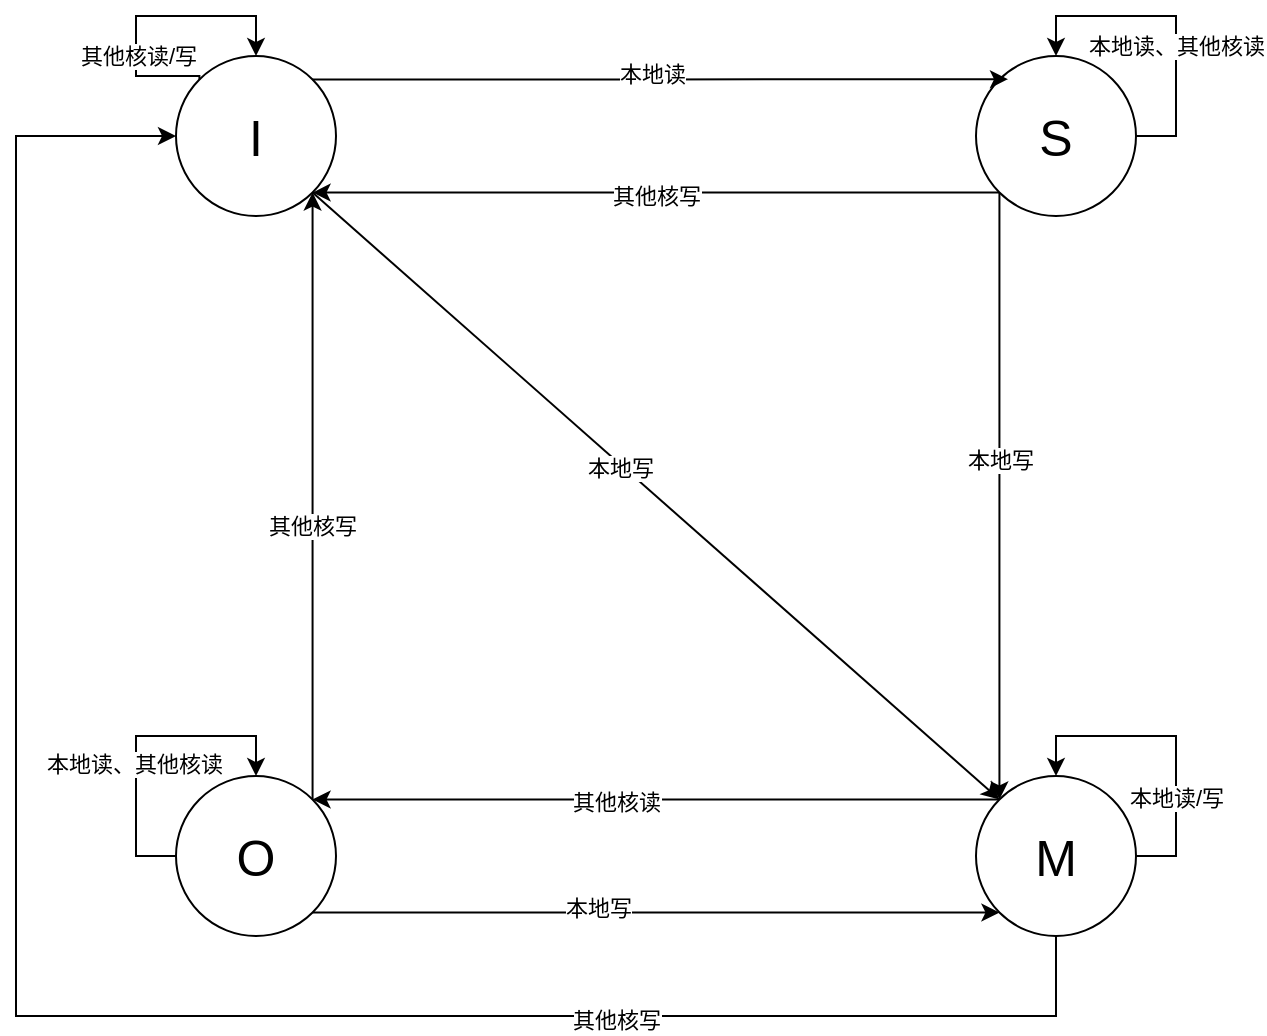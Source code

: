 <mxfile version="26.2.2">
  <diagram name="第 1 页" id="T9FRy5jAkJ6AT7S8Hvoi">
    <mxGraphModel dx="905" dy="781" grid="1" gridSize="10" guides="1" tooltips="1" connect="1" arrows="1" fold="1" page="1" pageScale="1" pageWidth="1169" pageHeight="827" math="0" shadow="0">
      <root>
        <mxCell id="0" />
        <mxCell id="1" parent="0" />
        <mxCell id="SfneZKJcO7ZzZr0w5fzV-15" style="rounded=0;orthogonalLoop=1;jettySize=auto;html=1;exitX=1;exitY=1;exitDx=0;exitDy=0;entryX=0;entryY=0;entryDx=0;entryDy=0;" edge="1" parent="1" source="SfneZKJcO7ZzZr0w5fzV-1" target="SfneZKJcO7ZzZr0w5fzV-5">
          <mxGeometry relative="1" as="geometry" />
        </mxCell>
        <mxCell id="SfneZKJcO7ZzZr0w5fzV-16" value="本地写" style="edgeLabel;html=1;align=center;verticalAlign=middle;resizable=0;points=[];" vertex="1" connectable="0" parent="SfneZKJcO7ZzZr0w5fzV-15">
          <mxGeometry x="-0.102" y="-2" relative="1" as="geometry">
            <mxPoint as="offset" />
          </mxGeometry>
        </mxCell>
        <mxCell id="SfneZKJcO7ZzZr0w5fzV-1" value="&lt;font style=&quot;font-size: 25px;&quot;&gt;I&lt;/font&gt;" style="ellipse;whiteSpace=wrap;html=1;aspect=fixed;" vertex="1" parent="1">
          <mxGeometry x="240" y="120" width="80" height="80" as="geometry" />
        </mxCell>
        <mxCell id="SfneZKJcO7ZzZr0w5fzV-17" style="edgeStyle=orthogonalEdgeStyle;rounded=0;orthogonalLoop=1;jettySize=auto;html=1;exitX=0;exitY=1;exitDx=0;exitDy=0;entryX=1;entryY=1;entryDx=0;entryDy=0;" edge="1" parent="1" source="SfneZKJcO7ZzZr0w5fzV-2" target="SfneZKJcO7ZzZr0w5fzV-1">
          <mxGeometry relative="1" as="geometry" />
        </mxCell>
        <mxCell id="SfneZKJcO7ZzZr0w5fzV-18" value="其他核写" style="edgeLabel;html=1;align=center;verticalAlign=middle;resizable=0;points=[];" vertex="1" connectable="0" parent="SfneZKJcO7ZzZr0w5fzV-17">
          <mxGeometry x="-0.002" y="1" relative="1" as="geometry">
            <mxPoint as="offset" />
          </mxGeometry>
        </mxCell>
        <mxCell id="SfneZKJcO7ZzZr0w5fzV-2" value="&lt;font style=&quot;font-size: 25px;&quot;&gt;S&lt;/font&gt;" style="ellipse;whiteSpace=wrap;html=1;aspect=fixed;" vertex="1" parent="1">
          <mxGeometry x="640" y="120" width="80" height="80" as="geometry" />
        </mxCell>
        <mxCell id="SfneZKJcO7ZzZr0w5fzV-13" style="edgeStyle=orthogonalEdgeStyle;rounded=0;orthogonalLoop=1;jettySize=auto;html=1;exitX=0;exitY=0;exitDx=0;exitDy=0;entryX=1;entryY=0;entryDx=0;entryDy=0;" edge="1" parent="1" source="SfneZKJcO7ZzZr0w5fzV-5" target="SfneZKJcO7ZzZr0w5fzV-8">
          <mxGeometry relative="1" as="geometry" />
        </mxCell>
        <mxCell id="SfneZKJcO7ZzZr0w5fzV-14" value="其他核读" style="edgeLabel;html=1;align=center;verticalAlign=middle;resizable=0;points=[];" vertex="1" connectable="0" parent="SfneZKJcO7ZzZr0w5fzV-13">
          <mxGeometry x="0.118" y="1" relative="1" as="geometry">
            <mxPoint as="offset" />
          </mxGeometry>
        </mxCell>
        <mxCell id="SfneZKJcO7ZzZr0w5fzV-21" style="edgeStyle=orthogonalEdgeStyle;rounded=0;orthogonalLoop=1;jettySize=auto;html=1;exitX=0.5;exitY=1;exitDx=0;exitDy=0;entryX=0;entryY=0.5;entryDx=0;entryDy=0;" edge="1" parent="1" source="SfneZKJcO7ZzZr0w5fzV-5" target="SfneZKJcO7ZzZr0w5fzV-1">
          <mxGeometry relative="1" as="geometry">
            <Array as="points">
              <mxPoint x="680" y="600" />
              <mxPoint x="160" y="600" />
              <mxPoint x="160" y="160" />
            </Array>
          </mxGeometry>
        </mxCell>
        <mxCell id="SfneZKJcO7ZzZr0w5fzV-22" value="其他核写" style="edgeLabel;html=1;align=center;verticalAlign=middle;resizable=0;points=[];" vertex="1" connectable="0" parent="SfneZKJcO7ZzZr0w5fzV-21">
          <mxGeometry x="-0.518" y="2" relative="1" as="geometry">
            <mxPoint as="offset" />
          </mxGeometry>
        </mxCell>
        <mxCell id="SfneZKJcO7ZzZr0w5fzV-5" value="&lt;font style=&quot;font-size: 25px;&quot;&gt;M&lt;/font&gt;" style="ellipse;whiteSpace=wrap;html=1;aspect=fixed;" vertex="1" parent="1">
          <mxGeometry x="640" y="480" width="80" height="80" as="geometry" />
        </mxCell>
        <mxCell id="SfneZKJcO7ZzZr0w5fzV-19" style="edgeStyle=orthogonalEdgeStyle;rounded=0;orthogonalLoop=1;jettySize=auto;html=1;exitX=1;exitY=0;exitDx=0;exitDy=0;entryX=1;entryY=1;entryDx=0;entryDy=0;" edge="1" parent="1" source="SfneZKJcO7ZzZr0w5fzV-8" target="SfneZKJcO7ZzZr0w5fzV-1">
          <mxGeometry relative="1" as="geometry" />
        </mxCell>
        <mxCell id="SfneZKJcO7ZzZr0w5fzV-20" value="其他核写" style="edgeLabel;html=1;align=center;verticalAlign=middle;resizable=0;points=[];" vertex="1" connectable="0" parent="SfneZKJcO7ZzZr0w5fzV-19">
          <mxGeometry x="-0.1" y="1" relative="1" as="geometry">
            <mxPoint as="offset" />
          </mxGeometry>
        </mxCell>
        <mxCell id="SfneZKJcO7ZzZr0w5fzV-25" style="edgeStyle=orthogonalEdgeStyle;rounded=0;orthogonalLoop=1;jettySize=auto;html=1;exitX=1;exitY=1;exitDx=0;exitDy=0;entryX=0;entryY=1;entryDx=0;entryDy=0;" edge="1" parent="1" source="SfneZKJcO7ZzZr0w5fzV-8" target="SfneZKJcO7ZzZr0w5fzV-5">
          <mxGeometry relative="1" as="geometry" />
        </mxCell>
        <mxCell id="SfneZKJcO7ZzZr0w5fzV-26" value="本地写" style="edgeLabel;html=1;align=center;verticalAlign=middle;resizable=0;points=[];" vertex="1" connectable="0" parent="SfneZKJcO7ZzZr0w5fzV-25">
          <mxGeometry x="-0.173" y="3" relative="1" as="geometry">
            <mxPoint as="offset" />
          </mxGeometry>
        </mxCell>
        <mxCell id="SfneZKJcO7ZzZr0w5fzV-8" value="&lt;font style=&quot;font-size: 25px;&quot;&gt;O&lt;/font&gt;" style="ellipse;whiteSpace=wrap;html=1;aspect=fixed;" vertex="1" parent="1">
          <mxGeometry x="240" y="480" width="80" height="80" as="geometry" />
        </mxCell>
        <mxCell id="SfneZKJcO7ZzZr0w5fzV-9" style="edgeStyle=orthogonalEdgeStyle;rounded=0;orthogonalLoop=1;jettySize=auto;html=1;exitX=0;exitY=1;exitDx=0;exitDy=0;entryX=0;entryY=0;entryDx=0;entryDy=0;" edge="1" parent="1" source="SfneZKJcO7ZzZr0w5fzV-2" target="SfneZKJcO7ZzZr0w5fzV-5">
          <mxGeometry relative="1" as="geometry">
            <mxPoint x="680" y="200" as="sourcePoint" />
            <mxPoint x="680" y="480" as="targetPoint" />
          </mxGeometry>
        </mxCell>
        <mxCell id="SfneZKJcO7ZzZr0w5fzV-10" value="本地写" style="edgeLabel;html=1;align=center;verticalAlign=middle;resizable=0;points=[];" vertex="1" connectable="0" parent="SfneZKJcO7ZzZr0w5fzV-9">
          <mxGeometry x="-0.125" relative="1" as="geometry">
            <mxPoint as="offset" />
          </mxGeometry>
        </mxCell>
        <mxCell id="SfneZKJcO7ZzZr0w5fzV-11" style="edgeStyle=orthogonalEdgeStyle;rounded=0;orthogonalLoop=1;jettySize=auto;html=1;exitX=1;exitY=0;exitDx=0;exitDy=0;entryX=0.2;entryY=0.145;entryDx=0;entryDy=0;entryPerimeter=0;" edge="1" parent="1" source="SfneZKJcO7ZzZr0w5fzV-1" target="SfneZKJcO7ZzZr0w5fzV-2">
          <mxGeometry relative="1" as="geometry" />
        </mxCell>
        <mxCell id="SfneZKJcO7ZzZr0w5fzV-12" value="本地读" style="edgeLabel;html=1;align=center;verticalAlign=middle;resizable=0;points=[];" vertex="1" connectable="0" parent="SfneZKJcO7ZzZr0w5fzV-11">
          <mxGeometry x="-0.016" y="3" relative="1" as="geometry">
            <mxPoint x="-2" as="offset" />
          </mxGeometry>
        </mxCell>
        <mxCell id="SfneZKJcO7ZzZr0w5fzV-23" style="edgeStyle=orthogonalEdgeStyle;rounded=0;orthogonalLoop=1;jettySize=auto;html=1;exitX=0;exitY=0;exitDx=0;exitDy=0;entryX=0.5;entryY=0;entryDx=0;entryDy=0;" edge="1" parent="1" source="SfneZKJcO7ZzZr0w5fzV-1" target="SfneZKJcO7ZzZr0w5fzV-1">
          <mxGeometry relative="1" as="geometry">
            <Array as="points">
              <mxPoint x="252" y="130" />
              <mxPoint x="220" y="130" />
              <mxPoint x="220" y="100" />
              <mxPoint x="280" y="100" />
            </Array>
          </mxGeometry>
        </mxCell>
        <mxCell id="SfneZKJcO7ZzZr0w5fzV-24" value="其他核读/写" style="edgeLabel;html=1;align=center;verticalAlign=middle;resizable=0;points=[];" vertex="1" connectable="0" parent="SfneZKJcO7ZzZr0w5fzV-23">
          <mxGeometry x="0.406" y="1" relative="1" as="geometry">
            <mxPoint x="-37" y="21" as="offset" />
          </mxGeometry>
        </mxCell>
        <mxCell id="SfneZKJcO7ZzZr0w5fzV-27" style="edgeStyle=orthogonalEdgeStyle;rounded=0;orthogonalLoop=1;jettySize=auto;html=1;exitX=1;exitY=0.5;exitDx=0;exitDy=0;entryX=0.5;entryY=0;entryDx=0;entryDy=0;" edge="1" parent="1" source="SfneZKJcO7ZzZr0w5fzV-2" target="SfneZKJcO7ZzZr0w5fzV-2">
          <mxGeometry relative="1" as="geometry">
            <Array as="points">
              <mxPoint x="740" y="160" />
              <mxPoint x="740" y="100" />
              <mxPoint x="680" y="100" />
            </Array>
          </mxGeometry>
        </mxCell>
        <mxCell id="SfneZKJcO7ZzZr0w5fzV-28" value="本地读、其他核读" style="edgeLabel;html=1;align=center;verticalAlign=middle;resizable=0;points=[];" vertex="1" connectable="0" parent="SfneZKJcO7ZzZr0w5fzV-27">
          <mxGeometry x="-0.192" relative="1" as="geometry">
            <mxPoint y="-1" as="offset" />
          </mxGeometry>
        </mxCell>
        <mxCell id="SfneZKJcO7ZzZr0w5fzV-29" style="edgeStyle=orthogonalEdgeStyle;rounded=0;orthogonalLoop=1;jettySize=auto;html=1;exitX=1;exitY=0.5;exitDx=0;exitDy=0;entryX=0.5;entryY=0;entryDx=0;entryDy=0;" edge="1" parent="1" source="SfneZKJcO7ZzZr0w5fzV-5" target="SfneZKJcO7ZzZr0w5fzV-5">
          <mxGeometry relative="1" as="geometry">
            <Array as="points">
              <mxPoint x="740" y="520" />
              <mxPoint x="740" y="460" />
              <mxPoint x="680" y="460" />
            </Array>
          </mxGeometry>
        </mxCell>
        <mxCell id="SfneZKJcO7ZzZr0w5fzV-30" value="本地读/写" style="edgeLabel;html=1;align=center;verticalAlign=middle;resizable=0;points=[];" vertex="1" connectable="0" parent="SfneZKJcO7ZzZr0w5fzV-29">
          <mxGeometry x="-0.21" y="3" relative="1" as="geometry">
            <mxPoint x="3" y="14" as="offset" />
          </mxGeometry>
        </mxCell>
        <mxCell id="SfneZKJcO7ZzZr0w5fzV-31" style="edgeStyle=orthogonalEdgeStyle;rounded=0;orthogonalLoop=1;jettySize=auto;html=1;exitX=0;exitY=0.5;exitDx=0;exitDy=0;entryX=0.5;entryY=0;entryDx=0;entryDy=0;" edge="1" parent="1" source="SfneZKJcO7ZzZr0w5fzV-8" target="SfneZKJcO7ZzZr0w5fzV-8">
          <mxGeometry relative="1" as="geometry">
            <Array as="points">
              <mxPoint x="220" y="520" />
              <mxPoint x="220" y="460" />
              <mxPoint x="280" y="460" />
            </Array>
          </mxGeometry>
        </mxCell>
        <mxCell id="SfneZKJcO7ZzZr0w5fzV-32" value="本地读、其他核读" style="edgeLabel;html=1;align=center;verticalAlign=middle;resizable=0;points=[];" vertex="1" connectable="0" parent="SfneZKJcO7ZzZr0w5fzV-31">
          <mxGeometry x="-0.219" y="1" relative="1" as="geometry">
            <mxPoint y="-4" as="offset" />
          </mxGeometry>
        </mxCell>
      </root>
    </mxGraphModel>
  </diagram>
</mxfile>
